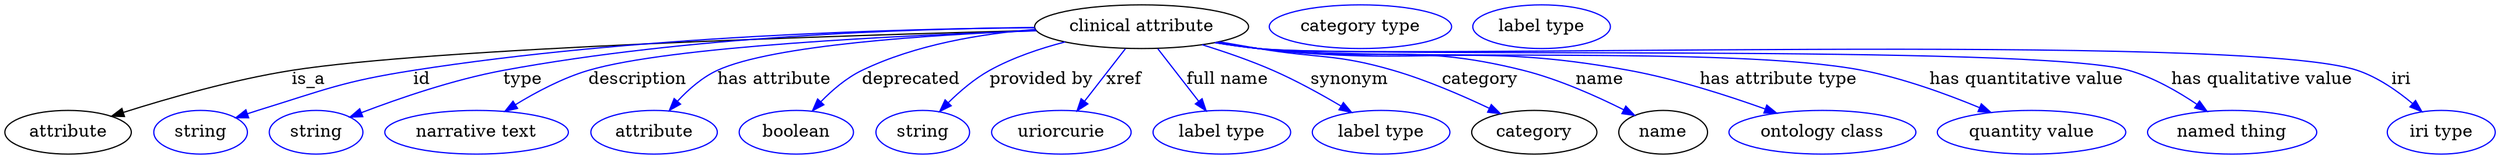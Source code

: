 digraph {
	graph [bb="0,0,2045.2,123"];
	node [label="\N"];
	"clinical attribute"	[height=0.5,
		label="clinical attribute",
		pos="932,105",
		width=2.4373];
	attribute	[height=0.5,
		pos="51.995,18",
		width=1.4443];
	"clinical attribute" -> attribute	[label=is_a,
		lp="254,61.5",
		pos="e,87.897,31.025 845.58,101.83 686.75,97.466 354.21,86.54 240,69 190.51,61.4 135.29,45.834 97.572,34.077"];
	id	[color=blue,
		height=0.5,
		label=string,
		pos="160,18",
		width=1.0652];
	"clinical attribute" -> id	[color=blue,
		label=id,
		lp="342,61.5",
		pos="e,189.23,29.732 844.17,104.2 727.24,103.25 514.34,97.279 335,69 287.27,61.475 234.12,45.101 199.06,33.134",
		style=solid];
	type	[color=blue,
		height=0.5,
		label=string,
		pos="255,18",
		width=1.0652];
	"clinical attribute" -> type	[color=blue,
		label=type,
		lp="424,61.5",
		pos="e,282.9,30.564 844.04,104.47 739.29,103.58 559.43,97.435 408,69 367.48,61.392 322.84,45.947 292.3,34.224",
		style=solid];
	description	[color=blue,
		height=0.5,
		label="narrative text",
		pos="387,18",
		width=2.0943];
	"clinical attribute" -> description	[color=blue,
		label=description,
		lp="518.5,61.5",
		pos="e,410.09,35.322 845.27,101.67 733.17,97.911 544.47,88.815 478,69 457.15,62.787 435.74,51.324 418.93,40.94",
		style=solid];
	"has attribute"	[color=blue,
		height=0.5,
		label=attribute,
		pos="532,18",
		width=1.4443];
	"clinical attribute" -> "has attribute"	[color=blue,
		label="has attribute",
		lp="630,61.5",
		pos="e,544.24,35.962 845.48,101.84 757.54,98.5 628.01,90.069 583,69 570.71,63.251 559.62,53.288 550.93,43.761",
		style=solid];
	deprecated	[color=blue,
		height=0.5,
		label=boolean,
		pos="649,18",
		width=1.2999];
	"clinical attribute" -> deprecated	[color=blue,
		label=deprecated,
		lp="742.5,61.5",
		pos="e,661.97,35.714 853.16,97.052 797.4,91.193 728.09,81.723 702,69 689.43,62.876 677.85,52.727 668.73,43.167",
		style=solid];
	"provided by"	[color=blue,
		height=0.5,
		label=string,
		pos="752,18",
		width=1.0652];
	"clinical attribute" -> "provided by"	[color=blue,
		label="provided by",
		lp="849.5,61.5",
		pos="e,765.9,35.107 869.05,92.433 848.47,87.094 826.02,79.529 807,69 794.52,62.098 782.57,51.842 773.02,42.412",
		style=solid];
	xref	[color=blue,
		height=0.5,
		label=uriorcurie,
		pos="866,18",
		width=1.5887];
	"clinical attribute" -> xref	[color=blue,
		label=xref,
		lp="917.5,61.5",
		pos="e,878.88,35.597 918.64,86.799 909.03,74.426 895.93,57.555 885.2,43.738",
		style=solid];
	"full name"	[color=blue,
		height=0.5,
		label="label type",
		pos="998,18",
		width=1.5707];
	"clinical attribute" -> "full name"	[color=blue,
		label="full name",
		lp="1002.5,61.5",
		pos="e,985.11,35.597 945.35,86.799 954.96,74.426 968.06,57.555 978.79,43.738",
		style=solid];
	synonym	[color=blue,
		height=0.5,
		label="label type",
		pos="1129,18",
		width=1.5707];
	"clinical attribute" -> synonym	[color=blue,
		label=synonym,
		lp="1103,61.5",
		pos="e,1104.7,34.366 981.69,90.162 1000.3,84.397 1021.4,77.141 1040,69 1059.2,60.605 1079.6,49.311 1096,39.582",
		style=solid];
	category	[height=0.5,
		pos="1255,18",
		width=1.4263];
	"clinical attribute" -> category	[color=blue,
		label=category,
		lp="1210.5,61.5",
		pos="e,1227.1,33.335 995.75,92.577 1006.5,90.688 1017.6,88.769 1028,87 1077.3,78.642 1091,82.997 1139,69 1166.3,61.046 1195.6,48.345 \
1218,37.734",
		style=solid];
	name	[height=0.5,
		pos="1361,18",
		width=1.011];
	"clinical attribute" -> name	[color=blue,
		label=name,
		lp="1309,61.5",
		pos="e,1337.6,31.911 993.84,92.179 1005.2,90.26 1016.9,88.435 1028,87 1124.4,74.511 1151.7,92.699 1246,69 1275,61.709 1306,47.845 1328.5,\
36.562",
		style=solid];
	"has attribute type"	[color=blue,
		height=0.5,
		label="ontology class",
		pos="1492,18",
		width=2.1304];
	"clinical attribute" -> "has attribute type"	[color=blue,
		label="has attribute type",
		lp="1456,61.5",
		pos="e,1454.4,33.699 993.29,92.05 1004.8,90.121 1016.7,88.325 1028,87 1162.9,71.134 1199.4,93.553 1333,69 1371.4,61.942 1413.5,48.438 \
1444.7,37.242",
		style=solid];
	"has quantitative value"	[color=blue,
		height=0.5,
		label="quantity value",
		pos="1664,18",
		width=2.1484];
	"clinical attribute" -> "has quantitative value"	[color=blue,
		label="has quantitative value",
		lp="1660,61.5",
		pos="e,1630.6,34.346 992.76,91.926 1004.4,89.984 1016.6,88.215 1028,87 1137.9,75.336 1416.5,89.954 1525,69 1558.2,62.591 1594,49.526 \
1621,38.359",
		style=solid];
	"has qualitative value"	[color=blue,
		height=0.5,
		label="named thing",
		pos="1829,18",
		width=1.9318];
	"clinical attribute" -> "has qualitative value"	[color=blue,
		label="has qualitative value",
		lp="1853.5,61.5",
		pos="e,1808.4,35.201 992.23,91.909 1004,89.942 1016.4,88.168 1028,87 1107.2,79.039 1667.5,90.872 1744,69 1764.1,63.243 1784.4,51.569 \
1800.1,40.948",
		style=solid];
	iri	[color=blue,
		height=0.5,
		label="iri type",
		pos="2001,18",
		width=1.2277];
	"clinical attribute" -> iri	[color=blue,
		label=iri,
		lp="1968,61.5",
		pos="e,1985.1,34.958 992.23,91.861 1004,89.897 1016.4,88.138 1028,87 1128,77.211 1836.7,100.94 1932,69 1948.8,63.368 1965,52.062 1977.4,\
41.624",
		style=solid];
	"named thing_category"	[color=blue,
		height=0.5,
		label="category type",
		pos="1112,105",
		width=2.0762];
	attribute_name	[color=blue,
		height=0.5,
		label="label type",
		pos="1261,105",
		width=1.5707];
}
